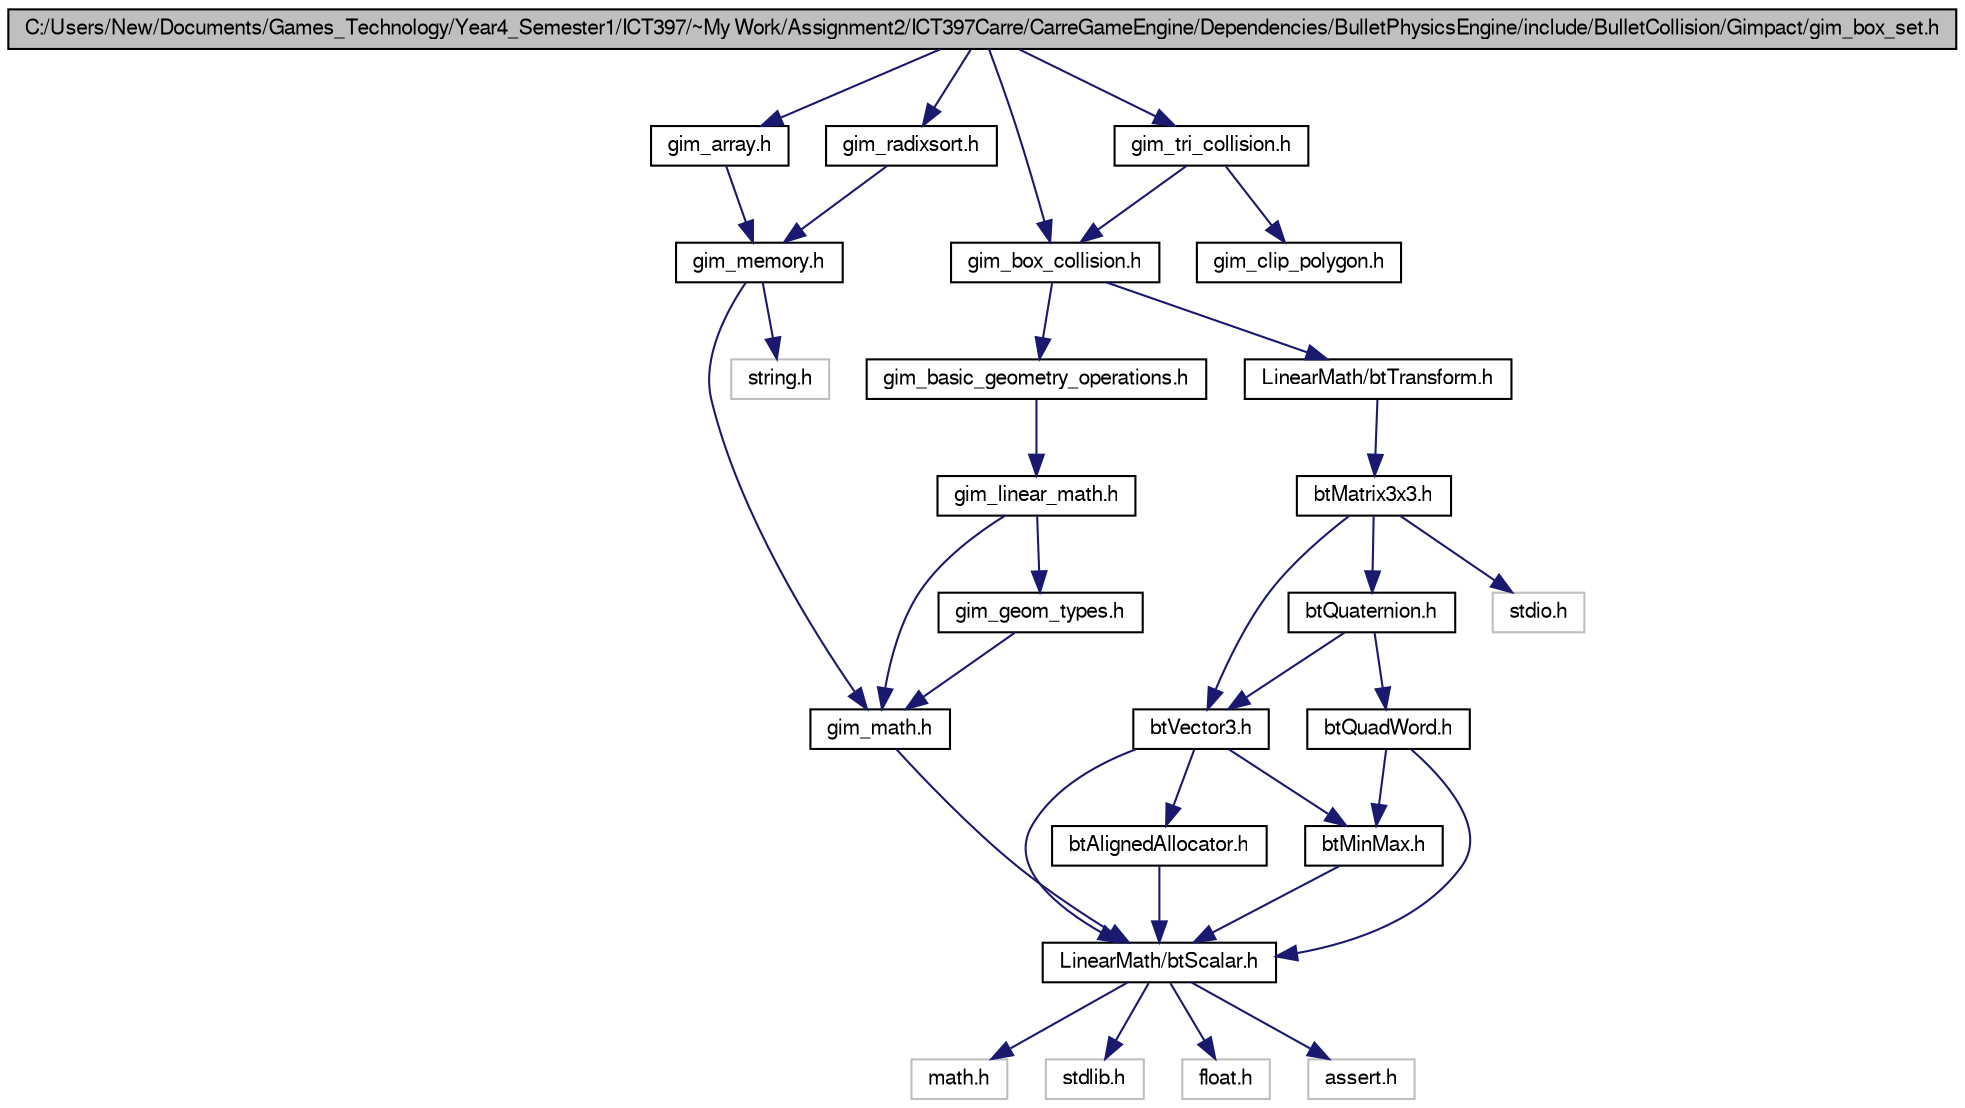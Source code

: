 digraph G
{
  bgcolor="transparent";
  edge [fontname="FreeSans",fontsize=10,labelfontname="FreeSans",labelfontsize=10];
  node [fontname="FreeSans",fontsize=10,shape=record];
  Node1 [label="C:/Users/New/Documents/Games_Technology/Year4_Semester1/ICT397/~My Work/Assignment2/ICT397Carre/CarreGameEngine/Dependencies/BulletPhysicsEngine/include/BulletCollision/Gimpact/gim_box_set.h",height=0.2,width=0.4,color="black", fillcolor="grey75", style="filled" fontcolor="black"];
  Node1 -> Node2 [color="midnightblue",fontsize=10,style="solid"];
  Node2 [label="gim_array.h",height=0.2,width=0.4,color="black",URL="$gim__array_8h.html"];
  Node2 -> Node3 [color="midnightblue",fontsize=10,style="solid"];
  Node3 [label="gim_memory.h",height=0.2,width=0.4,color="black",URL="$gim__memory_8h.html"];
  Node3 -> Node4 [color="midnightblue",fontsize=10,style="solid"];
  Node4 [label="gim_math.h",height=0.2,width=0.4,color="black",URL="$gim__math_8h.html"];
  Node4 -> Node5 [color="midnightblue",fontsize=10,style="solid"];
  Node5 [label="LinearMath/btScalar.h",height=0.2,width=0.4,color="black",URL="$bt_scalar_8h-source.html"];
  Node5 -> Node6 [color="midnightblue",fontsize=10,style="solid"];
  Node6 [label="math.h",height=0.2,width=0.4,color="grey75"];
  Node5 -> Node7 [color="midnightblue",fontsize=10,style="solid"];
  Node7 [label="stdlib.h",height=0.2,width=0.4,color="grey75"];
  Node5 -> Node8 [color="midnightblue",fontsize=10,style="solid"];
  Node8 [label="float.h",height=0.2,width=0.4,color="grey75"];
  Node5 -> Node9 [color="midnightblue",fontsize=10,style="solid"];
  Node9 [label="assert.h",height=0.2,width=0.4,color="grey75"];
  Node3 -> Node10 [color="midnightblue",fontsize=10,style="solid"];
  Node10 [label="string.h",height=0.2,width=0.4,color="grey75"];
  Node1 -> Node11 [color="midnightblue",fontsize=10,style="solid"];
  Node11 [label="gim_radixsort.h",height=0.2,width=0.4,color="black",URL="$gim__radixsort_8h.html"];
  Node11 -> Node3 [color="midnightblue",fontsize=10,style="solid"];
  Node1 -> Node12 [color="midnightblue",fontsize=10,style="solid"];
  Node12 [label="gim_box_collision.h",height=0.2,width=0.4,color="black",URL="$gim__box__collision_8h.html"];
  Node12 -> Node13 [color="midnightblue",fontsize=10,style="solid"];
  Node13 [label="gim_basic_geometry_operations.h",height=0.2,width=0.4,color="black",URL="$gim__basic__geometry__operations_8h.html"];
  Node13 -> Node14 [color="midnightblue",fontsize=10,style="solid"];
  Node14 [label="gim_linear_math.h",height=0.2,width=0.4,color="black",URL="$gim__linear__math_8h.html"];
  Node14 -> Node4 [color="midnightblue",fontsize=10,style="solid"];
  Node14 -> Node15 [color="midnightblue",fontsize=10,style="solid"];
  Node15 [label="gim_geom_types.h",height=0.2,width=0.4,color="black",URL="$gim__geom__types_8h.html"];
  Node15 -> Node4 [color="midnightblue",fontsize=10,style="solid"];
  Node12 -> Node16 [color="midnightblue",fontsize=10,style="solid"];
  Node16 [label="LinearMath/btTransform.h",height=0.2,width=0.4,color="black",URL="$bt_transform_8h-source.html"];
  Node16 -> Node17 [color="midnightblue",fontsize=10,style="solid"];
  Node17 [label="btMatrix3x3.h",height=0.2,width=0.4,color="black",URL="$bt_matrix3x3_8h-source.html"];
  Node17 -> Node18 [color="midnightblue",fontsize=10,style="solid"];
  Node18 [label="btVector3.h",height=0.2,width=0.4,color="black",URL="$bt_vector3_8h-source.html"];
  Node18 -> Node5 [color="midnightblue",fontsize=10,style="solid"];
  Node18 -> Node19 [color="midnightblue",fontsize=10,style="solid"];
  Node19 [label="btMinMax.h",height=0.2,width=0.4,color="black",URL="$bt_min_max_8h-source.html"];
  Node19 -> Node5 [color="midnightblue",fontsize=10,style="solid"];
  Node18 -> Node20 [color="midnightblue",fontsize=10,style="solid"];
  Node20 [label="btAlignedAllocator.h",height=0.2,width=0.4,color="black",URL="$bt_aligned_allocator_8h-source.html"];
  Node20 -> Node5 [color="midnightblue",fontsize=10,style="solid"];
  Node17 -> Node21 [color="midnightblue",fontsize=10,style="solid"];
  Node21 [label="btQuaternion.h",height=0.2,width=0.4,color="black",URL="$bt_quaternion_8h-source.html"];
  Node21 -> Node18 [color="midnightblue",fontsize=10,style="solid"];
  Node21 -> Node22 [color="midnightblue",fontsize=10,style="solid"];
  Node22 [label="btQuadWord.h",height=0.2,width=0.4,color="black",URL="$bt_quad_word_8h-source.html"];
  Node22 -> Node5 [color="midnightblue",fontsize=10,style="solid"];
  Node22 -> Node19 [color="midnightblue",fontsize=10,style="solid"];
  Node17 -> Node23 [color="midnightblue",fontsize=10,style="solid"];
  Node23 [label="stdio.h",height=0.2,width=0.4,color="grey75"];
  Node1 -> Node24 [color="midnightblue",fontsize=10,style="solid"];
  Node24 [label="gim_tri_collision.h",height=0.2,width=0.4,color="black",URL="$gim__tri__collision_8h.html"];
  Node24 -> Node12 [color="midnightblue",fontsize=10,style="solid"];
  Node24 -> Node25 [color="midnightblue",fontsize=10,style="solid"];
  Node25 [label="gim_clip_polygon.h",height=0.2,width=0.4,color="black",URL="$gim__clip__polygon_8h-source.html"];
}
